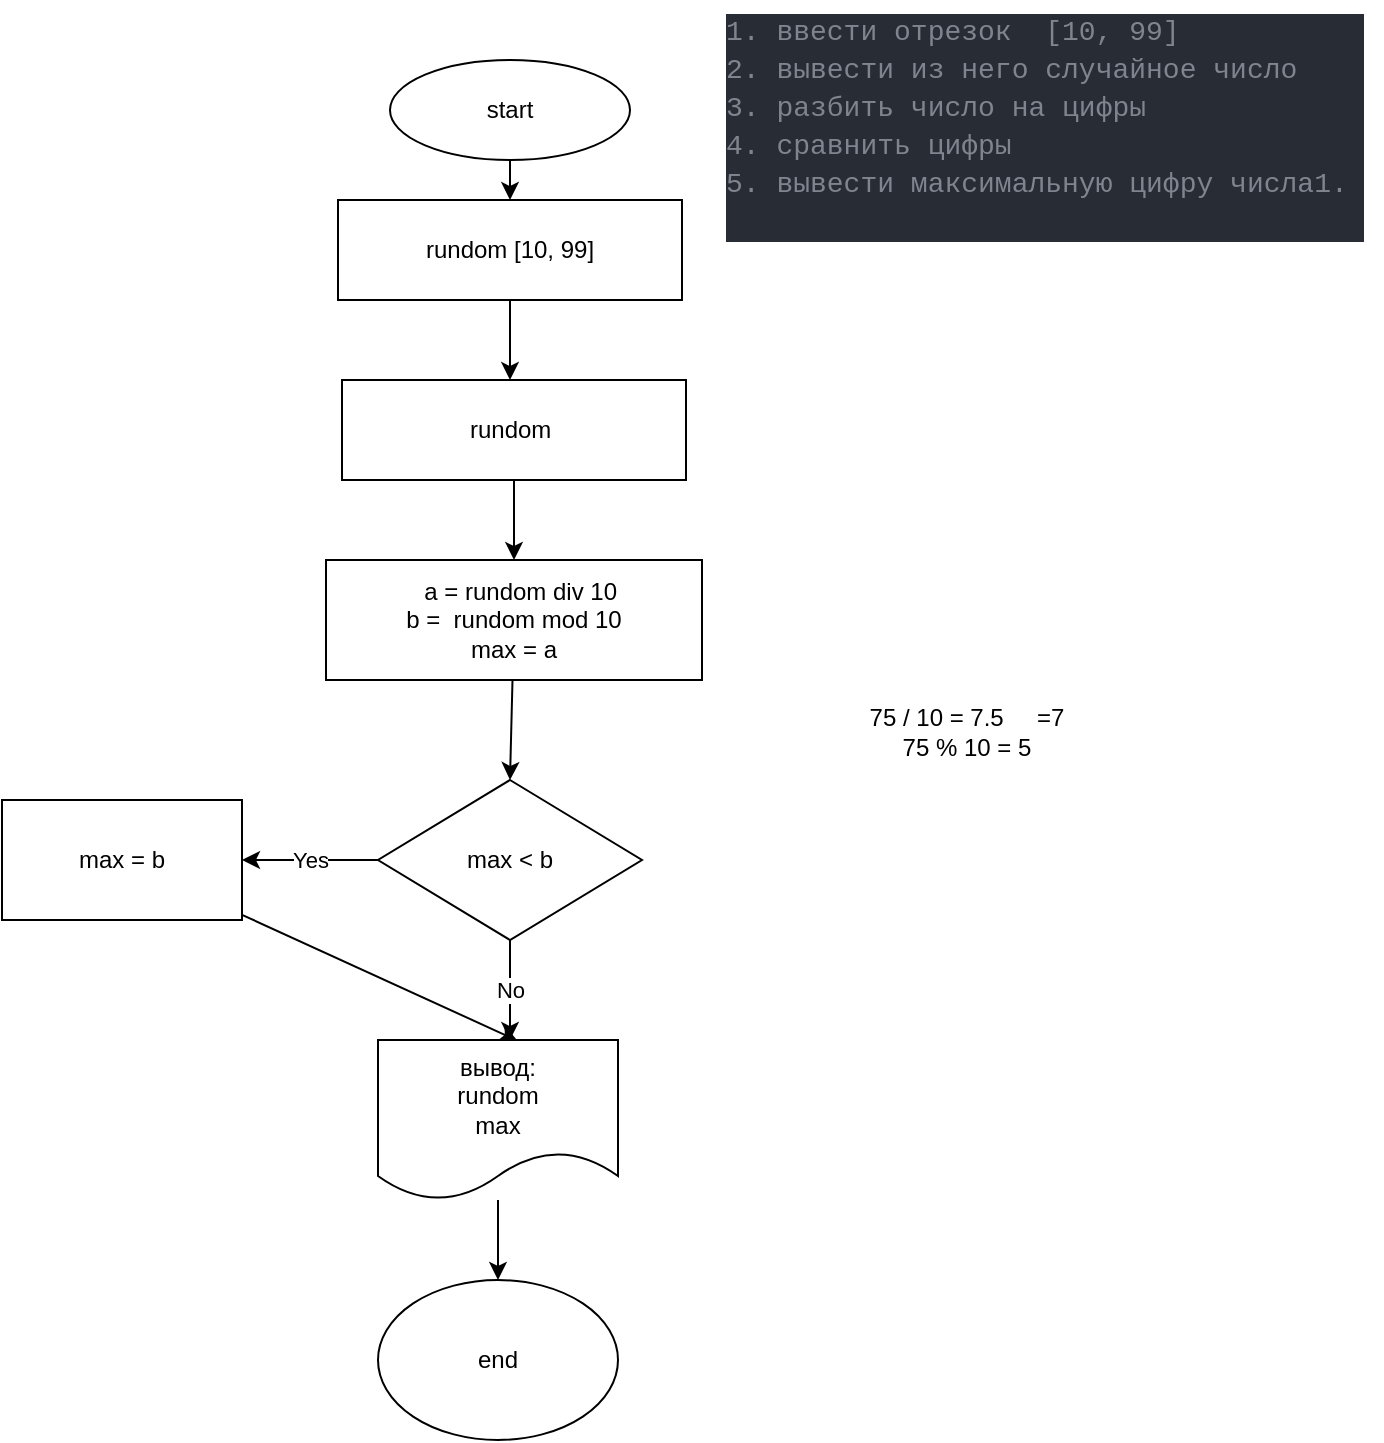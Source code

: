 <mxfile>
    <diagram id="tTQXhET-akt6p752xKMr" name="Page-1">
        <mxGraphModel dx="614" dy="562" grid="1" gridSize="10" guides="1" tooltips="1" connect="1" arrows="1" fold="1" page="1" pageScale="1" pageWidth="827" pageHeight="1169" math="0" shadow="0">
            <root>
                <mxCell id="0"/>
                <mxCell id="1" parent="0"/>
                <mxCell id="4" value="" style="edgeStyle=none;html=1;" parent="1" source="2" target="3" edge="1">
                    <mxGeometry relative="1" as="geometry"/>
                </mxCell>
                <mxCell id="2" value="start" style="ellipse;whiteSpace=wrap;html=1;" parent="1" vertex="1">
                    <mxGeometry x="294" y="50" width="120" height="50" as="geometry"/>
                </mxCell>
                <mxCell id="7" value="" style="edgeStyle=none;html=1;" parent="1" source="3" edge="1">
                    <mxGeometry relative="1" as="geometry">
                        <mxPoint x="354" y="210" as="targetPoint"/>
                    </mxGeometry>
                </mxCell>
                <mxCell id="3" value="rundom [10, 99]" style="whiteSpace=wrap;html=1;" parent="1" vertex="1">
                    <mxGeometry x="268" y="120" width="172" height="50" as="geometry"/>
                </mxCell>
                <mxCell id="5" value="&lt;div style=&quot;color: rgb(171 , 178 , 191) ; background-color: rgb(40 , 44 , 52) ; font-family: &amp;#34;consolas&amp;#34; , &amp;#34;courier new&amp;#34; , monospace ; font-weight: normal ; font-size: 14px ; line-height: 19px&quot;&gt;&lt;div&gt;&lt;div style=&quot;font-family: &amp;#34;consolas&amp;#34; , &amp;#34;courier new&amp;#34; , monospace ; line-height: 19px&quot;&gt;&lt;div&gt;&lt;span style=&quot;color: #7f848e&quot;&gt;1. ввести отрезок &amp;nbsp;[10, 99]&lt;/span&gt;&lt;/div&gt;&lt;div&gt;&lt;span style=&quot;color: #7f848e&quot;&gt;2. вывести из него случайное число&lt;/span&gt;&lt;/div&gt;&lt;div&gt;&lt;span style=&quot;color: #7f848e&quot;&gt;3. разбить число на цифры&lt;/span&gt;&lt;/div&gt;&lt;div&gt;&lt;span style=&quot;color: #7f848e&quot;&gt;4. сравнить цифры &lt;/span&gt;&lt;/div&gt;&lt;div&gt;&lt;span style=&quot;color: #7f848e&quot;&gt;5. вывести максимальную цифру числа&lt;/span&gt;&lt;span style=&quot;color: rgb(127 , 132 , 142)&quot;&gt;1.&amp;nbsp;&lt;/span&gt;&lt;/div&gt;&lt;/div&gt;&lt;/div&gt;&lt;br&gt;&lt;/div&gt;" style="text;whiteSpace=wrap;html=1;" parent="1" vertex="1">
                    <mxGeometry x="460" y="20" width="330" height="80" as="geometry"/>
                </mxCell>
                <mxCell id="13" style="edgeStyle=none;html=1;entryX=0.5;entryY=0;entryDx=0;entryDy=0;" parent="1" source="8" target="15" edge="1">
                    <mxGeometry relative="1" as="geometry">
                        <mxPoint x="356.0" y="446" as="targetPoint"/>
                    </mxGeometry>
                </mxCell>
                <mxCell id="8" value="&amp;nbsp; a = rundom div 10&lt;br&gt;b =&amp;nbsp;&amp;nbsp;rundom mod 10&lt;br&gt;max = a" style="rounded=0;whiteSpace=wrap;html=1;" parent="1" vertex="1">
                    <mxGeometry x="262" y="300" width="188" height="60" as="geometry"/>
                </mxCell>
                <mxCell id="9" value="75 / 10 = 7.5&amp;nbsp; &amp;nbsp; &amp;nbsp;=7&lt;br&gt;75 % 10 = 5&lt;br&gt;" style="text;html=1;align=center;verticalAlign=middle;resizable=0;points=[];autosize=1;strokeColor=none;fillColor=none;" parent="1" vertex="1">
                    <mxGeometry x="527" y="371" width="110" height="30" as="geometry"/>
                </mxCell>
                <mxCell id="23" value="Yes" style="edgeStyle=none;html=1;" parent="1" source="15" target="22" edge="1">
                    <mxGeometry relative="1" as="geometry"/>
                </mxCell>
                <mxCell id="29" value="No" style="edgeStyle=none;html=1;" edge="1" parent="1" source="15">
                    <mxGeometry relative="1" as="geometry">
                        <mxPoint x="354" y="540" as="targetPoint"/>
                    </mxGeometry>
                </mxCell>
                <mxCell id="15" value="max &amp;lt; b" style="rhombus;whiteSpace=wrap;html=1;" parent="1" vertex="1">
                    <mxGeometry x="288" y="410" width="132" height="80" as="geometry"/>
                </mxCell>
                <mxCell id="20" style="edgeStyle=none;html=1;" parent="1" source="18" target="8" edge="1">
                    <mxGeometry relative="1" as="geometry"/>
                </mxCell>
                <mxCell id="18" value="rundom&amp;nbsp;" style="rounded=0;whiteSpace=wrap;html=1;" parent="1" vertex="1">
                    <mxGeometry x="270" y="210" width="172" height="50" as="geometry"/>
                </mxCell>
                <mxCell id="25" style="edgeStyle=none;html=1;entryX=0.581;entryY=0.004;entryDx=0;entryDy=0;entryPerimeter=0;" parent="1" source="22" edge="1" target="30">
                    <mxGeometry relative="1" as="geometry">
                        <mxPoint x="300" y="530" as="targetPoint"/>
                    </mxGeometry>
                </mxCell>
                <mxCell id="22" value="max = b" style="whiteSpace=wrap;html=1;" parent="1" vertex="1">
                    <mxGeometry x="100" y="420" width="120" height="60" as="geometry"/>
                </mxCell>
                <mxCell id="27" value="end" style="ellipse;whiteSpace=wrap;html=1;" parent="1" vertex="1">
                    <mxGeometry x="288" y="660" width="120" height="80" as="geometry"/>
                </mxCell>
                <mxCell id="32" style="edgeStyle=none;html=1;" edge="1" parent="1" source="30" target="27">
                    <mxGeometry relative="1" as="geometry"/>
                </mxCell>
                <mxCell id="30" value="вывод:&lt;br&gt;rundom&lt;br&gt;max" style="shape=document;whiteSpace=wrap;html=1;boundedLbl=1;" vertex="1" parent="1">
                    <mxGeometry x="288" y="540" width="120" height="80" as="geometry"/>
                </mxCell>
            </root>
        </mxGraphModel>
    </diagram>
</mxfile>